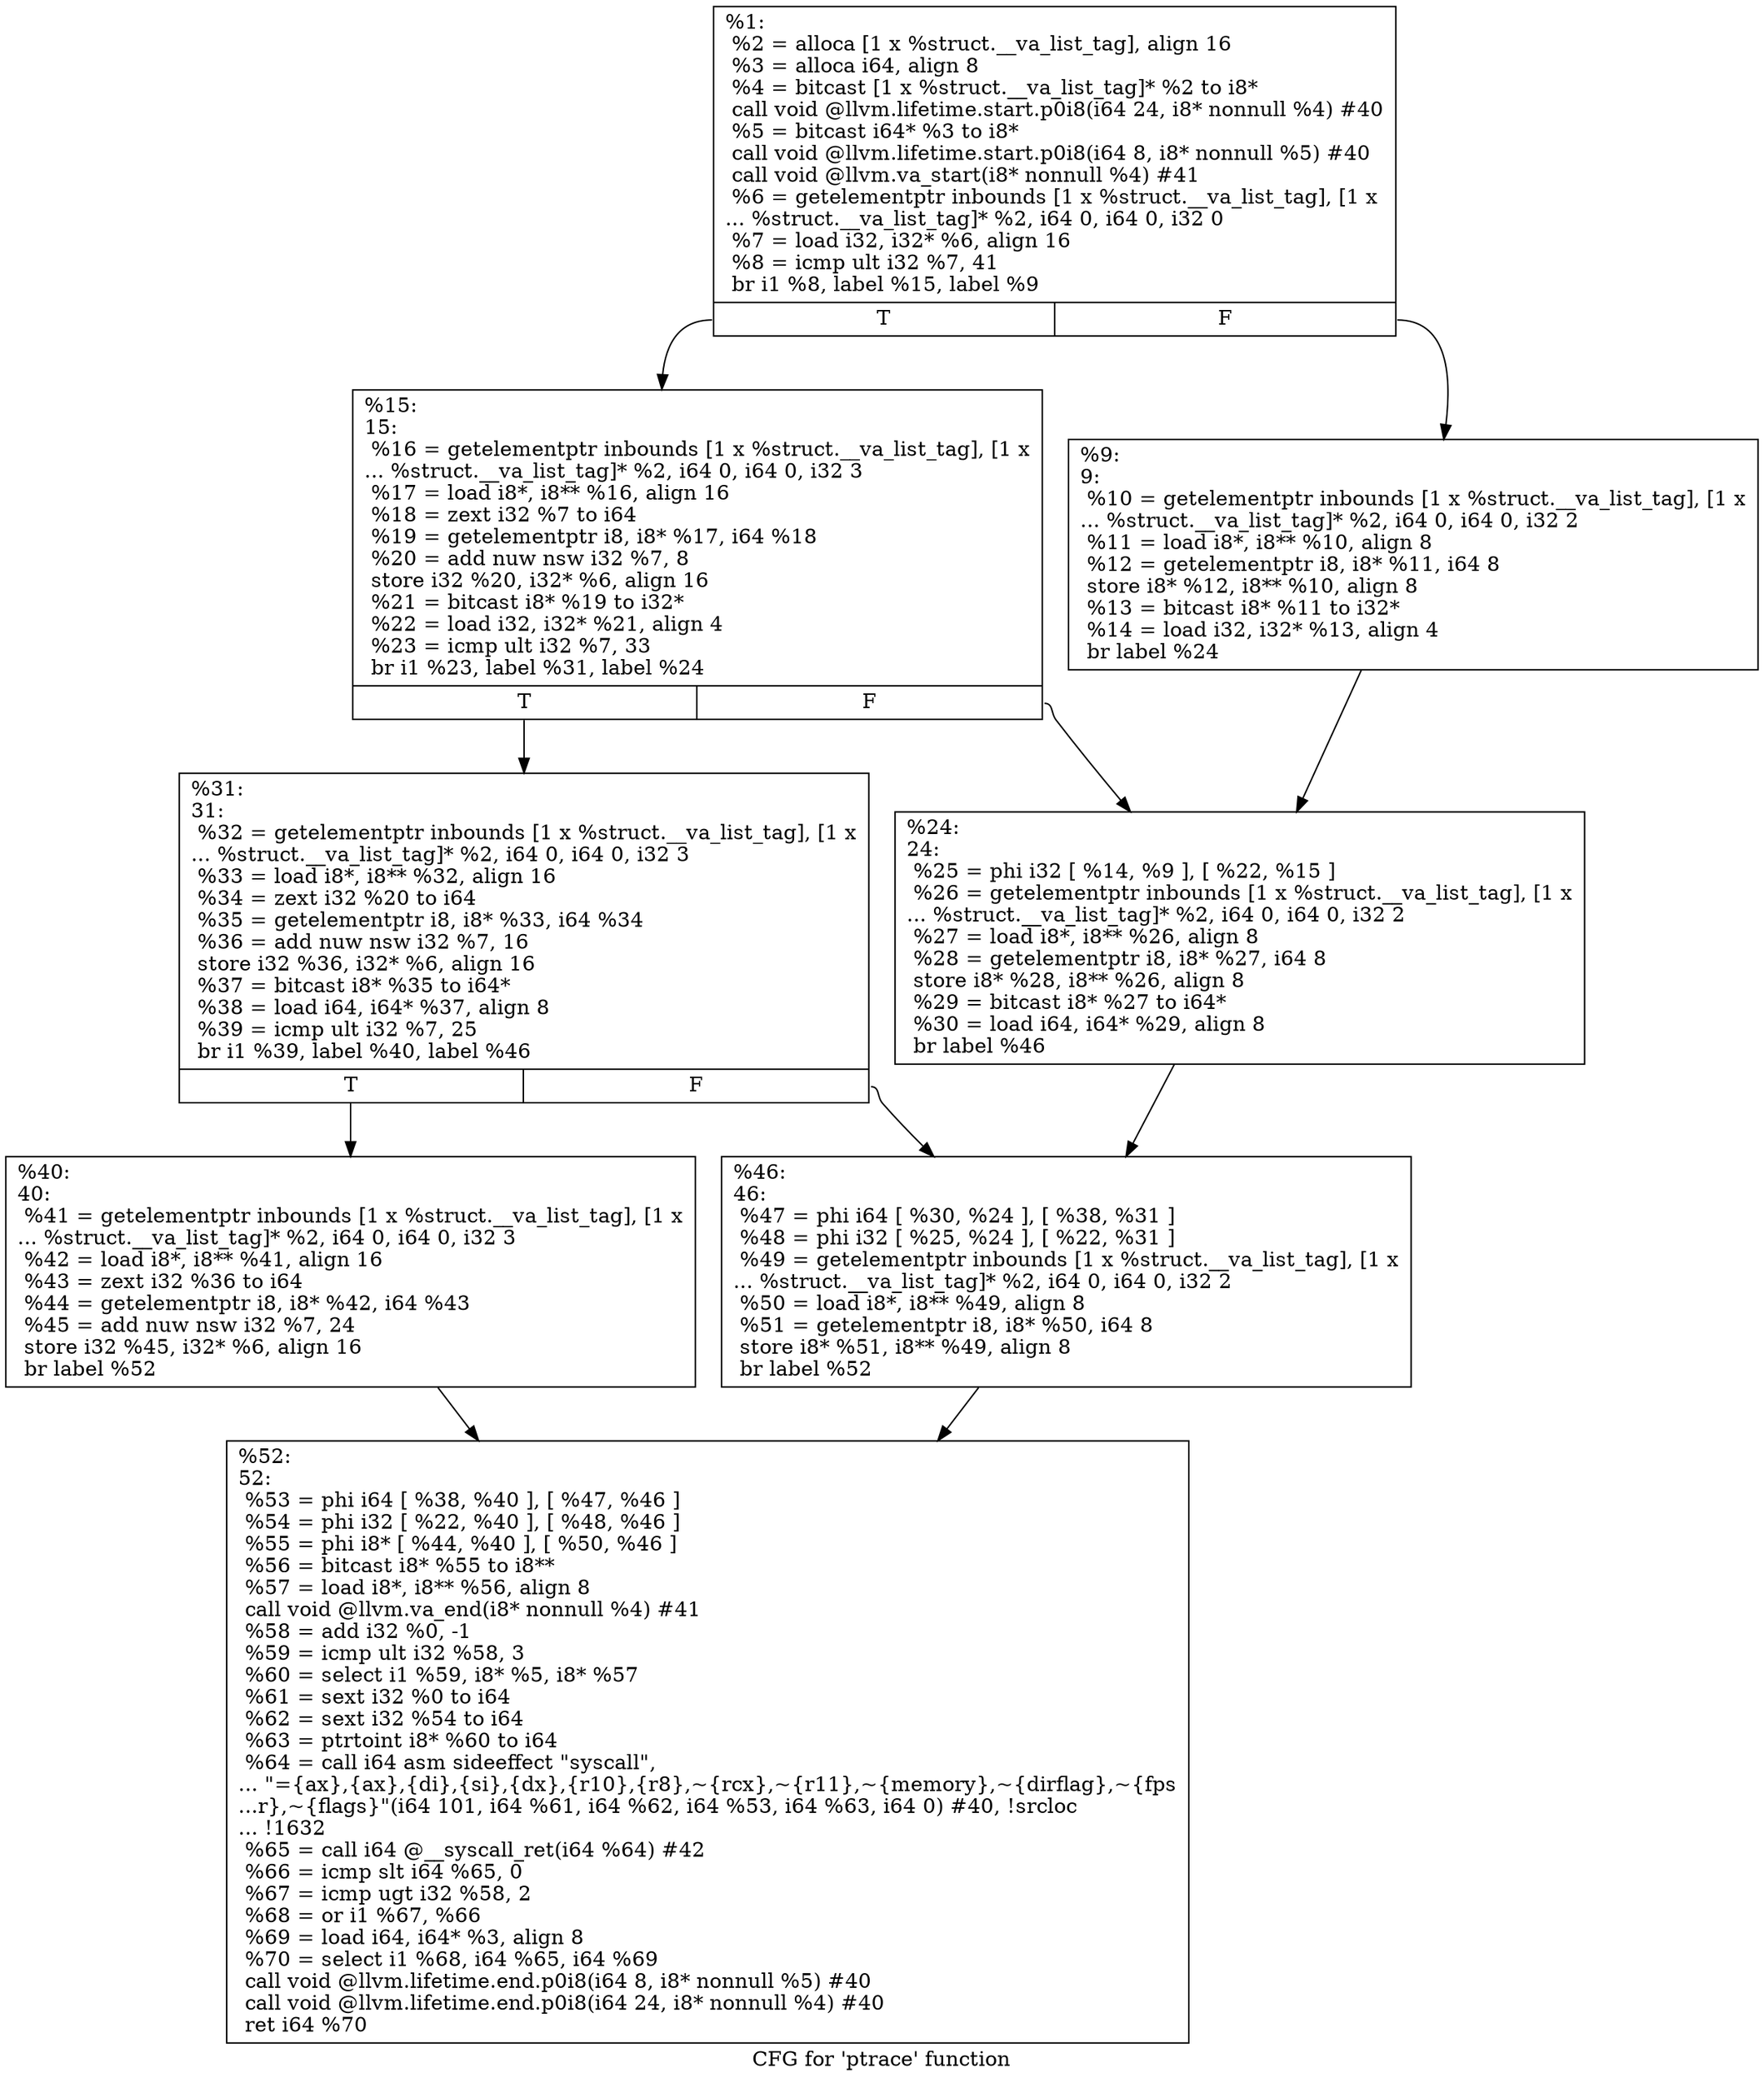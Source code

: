 digraph "CFG for 'ptrace' function" {
	label="CFG for 'ptrace' function";

	Node0x1c76aa0 [shape=record,label="{%1:\l  %2 = alloca [1 x %struct.__va_list_tag], align 16\l  %3 = alloca i64, align 8\l  %4 = bitcast [1 x %struct.__va_list_tag]* %2 to i8*\l  call void @llvm.lifetime.start.p0i8(i64 24, i8* nonnull %4) #40\l  %5 = bitcast i64* %3 to i8*\l  call void @llvm.lifetime.start.p0i8(i64 8, i8* nonnull %5) #40\l  call void @llvm.va_start(i8* nonnull %4) #41\l  %6 = getelementptr inbounds [1 x %struct.__va_list_tag], [1 x\l... %struct.__va_list_tag]* %2, i64 0, i64 0, i32 0\l  %7 = load i32, i32* %6, align 16\l  %8 = icmp ult i32 %7, 41\l  br i1 %8, label %15, label %9\l|{<s0>T|<s1>F}}"];
	Node0x1c76aa0:s0 -> Node0x1c76b40;
	Node0x1c76aa0:s1 -> Node0x1c76af0;
	Node0x1c76af0 [shape=record,label="{%9:\l9:                                                \l  %10 = getelementptr inbounds [1 x %struct.__va_list_tag], [1 x\l... %struct.__va_list_tag]* %2, i64 0, i64 0, i32 2\l  %11 = load i8*, i8** %10, align 8\l  %12 = getelementptr i8, i8* %11, i64 8\l  store i8* %12, i8** %10, align 8\l  %13 = bitcast i8* %11 to i32*\l  %14 = load i32, i32* %13, align 4\l  br label %24\l}"];
	Node0x1c76af0 -> Node0x1c76b90;
	Node0x1c76b40 [shape=record,label="{%15:\l15:                                               \l  %16 = getelementptr inbounds [1 x %struct.__va_list_tag], [1 x\l... %struct.__va_list_tag]* %2, i64 0, i64 0, i32 3\l  %17 = load i8*, i8** %16, align 16\l  %18 = zext i32 %7 to i64\l  %19 = getelementptr i8, i8* %17, i64 %18\l  %20 = add nuw nsw i32 %7, 8\l  store i32 %20, i32* %6, align 16\l  %21 = bitcast i8* %19 to i32*\l  %22 = load i32, i32* %21, align 4\l  %23 = icmp ult i32 %7, 33\l  br i1 %23, label %31, label %24\l|{<s0>T|<s1>F}}"];
	Node0x1c76b40:s0 -> Node0x1c76be0;
	Node0x1c76b40:s1 -> Node0x1c76b90;
	Node0x1c76b90 [shape=record,label="{%24:\l24:                                               \l  %25 = phi i32 [ %14, %9 ], [ %22, %15 ]\l  %26 = getelementptr inbounds [1 x %struct.__va_list_tag], [1 x\l... %struct.__va_list_tag]* %2, i64 0, i64 0, i32 2\l  %27 = load i8*, i8** %26, align 8\l  %28 = getelementptr i8, i8* %27, i64 8\l  store i8* %28, i8** %26, align 8\l  %29 = bitcast i8* %27 to i64*\l  %30 = load i64, i64* %29, align 8\l  br label %46\l}"];
	Node0x1c76b90 -> Node0x1c76c80;
	Node0x1c76be0 [shape=record,label="{%31:\l31:                                               \l  %32 = getelementptr inbounds [1 x %struct.__va_list_tag], [1 x\l... %struct.__va_list_tag]* %2, i64 0, i64 0, i32 3\l  %33 = load i8*, i8** %32, align 16\l  %34 = zext i32 %20 to i64\l  %35 = getelementptr i8, i8* %33, i64 %34\l  %36 = add nuw nsw i32 %7, 16\l  store i32 %36, i32* %6, align 16\l  %37 = bitcast i8* %35 to i64*\l  %38 = load i64, i64* %37, align 8\l  %39 = icmp ult i32 %7, 25\l  br i1 %39, label %40, label %46\l|{<s0>T|<s1>F}}"];
	Node0x1c76be0:s0 -> Node0x1c76c30;
	Node0x1c76be0:s1 -> Node0x1c76c80;
	Node0x1c76c30 [shape=record,label="{%40:\l40:                                               \l  %41 = getelementptr inbounds [1 x %struct.__va_list_tag], [1 x\l... %struct.__va_list_tag]* %2, i64 0, i64 0, i32 3\l  %42 = load i8*, i8** %41, align 16\l  %43 = zext i32 %36 to i64\l  %44 = getelementptr i8, i8* %42, i64 %43\l  %45 = add nuw nsw i32 %7, 24\l  store i32 %45, i32* %6, align 16\l  br label %52\l}"];
	Node0x1c76c30 -> Node0x1c76cd0;
	Node0x1c76c80 [shape=record,label="{%46:\l46:                                               \l  %47 = phi i64 [ %30, %24 ], [ %38, %31 ]\l  %48 = phi i32 [ %25, %24 ], [ %22, %31 ]\l  %49 = getelementptr inbounds [1 x %struct.__va_list_tag], [1 x\l... %struct.__va_list_tag]* %2, i64 0, i64 0, i32 2\l  %50 = load i8*, i8** %49, align 8\l  %51 = getelementptr i8, i8* %50, i64 8\l  store i8* %51, i8** %49, align 8\l  br label %52\l}"];
	Node0x1c76c80 -> Node0x1c76cd0;
	Node0x1c76cd0 [shape=record,label="{%52:\l52:                                               \l  %53 = phi i64 [ %38, %40 ], [ %47, %46 ]\l  %54 = phi i32 [ %22, %40 ], [ %48, %46 ]\l  %55 = phi i8* [ %44, %40 ], [ %50, %46 ]\l  %56 = bitcast i8* %55 to i8**\l  %57 = load i8*, i8** %56, align 8\l  call void @llvm.va_end(i8* nonnull %4) #41\l  %58 = add i32 %0, -1\l  %59 = icmp ult i32 %58, 3\l  %60 = select i1 %59, i8* %5, i8* %57\l  %61 = sext i32 %0 to i64\l  %62 = sext i32 %54 to i64\l  %63 = ptrtoint i8* %60 to i64\l  %64 = call i64 asm sideeffect \"syscall\",\l... \"=\{ax\},\{ax\},\{di\},\{si\},\{dx\},\{r10\},\{r8\},~\{rcx\},~\{r11\},~\{memory\},~\{dirflag\},~\{fps\l...r\},~\{flags\}\"(i64 101, i64 %61, i64 %62, i64 %53, i64 %63, i64 0) #40, !srcloc\l... !1632\l  %65 = call i64 @__syscall_ret(i64 %64) #42\l  %66 = icmp slt i64 %65, 0\l  %67 = icmp ugt i32 %58, 2\l  %68 = or i1 %67, %66\l  %69 = load i64, i64* %3, align 8\l  %70 = select i1 %68, i64 %65, i64 %69\l  call void @llvm.lifetime.end.p0i8(i64 8, i8* nonnull %5) #40\l  call void @llvm.lifetime.end.p0i8(i64 24, i8* nonnull %4) #40\l  ret i64 %70\l}"];
}
